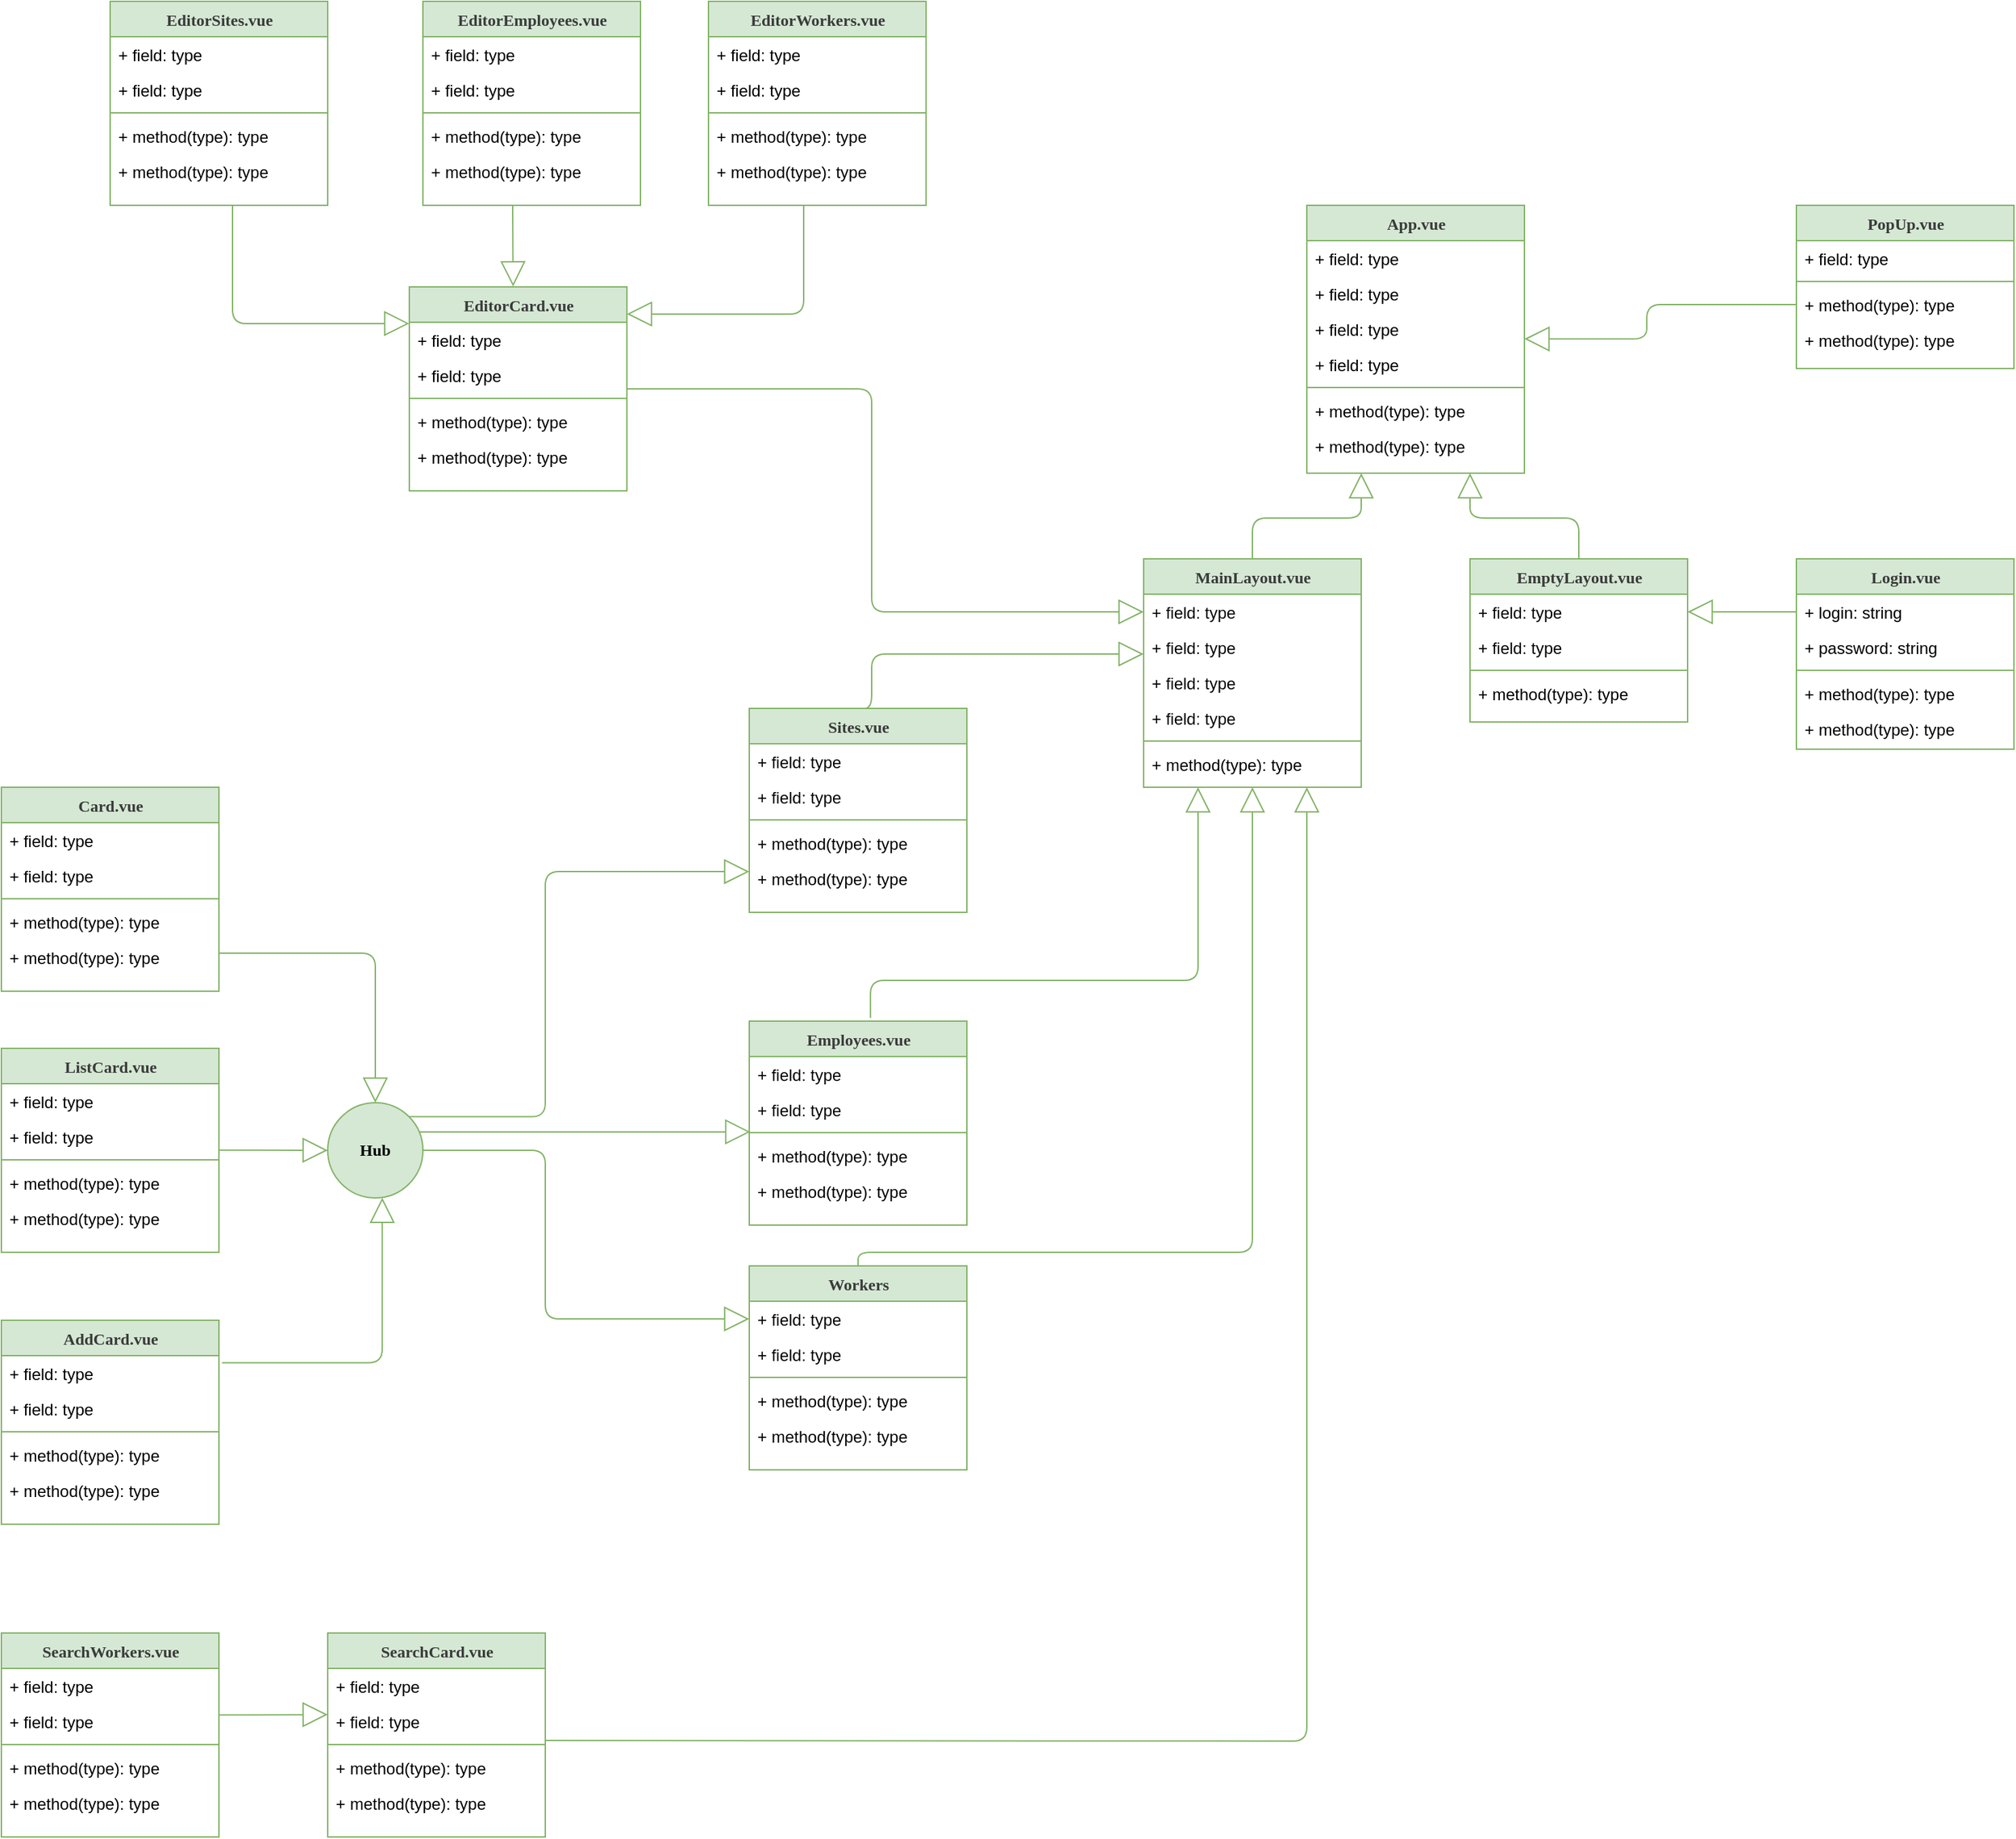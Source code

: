 <mxfile version="13.0.3" type="device"><diagram name="Page-1" id="9f46799a-70d6-7492-0946-bef42562c5a5"><mxGraphModel dx="8020" dy="4897" grid="1" gridSize="10" guides="1" tooltips="1" connect="1" arrows="1" fold="1" page="1" pageScale="1" pageWidth="1100" pageHeight="850" background="#ffffff" math="0" shadow="0"><root><mxCell id="0"/><mxCell id="1" parent="0"/><mxCell id="78961159f06e98e8-128" style="edgeStyle=orthogonalEdgeStyle;html=1;labelBackgroundColor=none;startFill=0;startSize=8;endArrow=block;endFill=0;endSize=16;fontFamily=Verdana;fontSize=12;fillColor=#d5e8d4;strokeColor=#82b366;entryX=0;entryY=0.5;entryDx=0;entryDy=0;" parent="1" source="78961159f06e98e8-82" target="78961159f06e98e8-96" edge="1"><mxGeometry relative="1" as="geometry"><Array as="points"><mxPoint x="120" y="399"/></Array><mxPoint x="550" y="540" as="sourcePoint"/><mxPoint x="260" y="420" as="targetPoint"/></mxGeometry></mxCell><mxCell id="78961159f06e98e8-127" style="edgeStyle=orthogonalEdgeStyle;html=1;labelBackgroundColor=none;startFill=0;startSize=8;endArrow=block;endFill=0;endSize=16;fontFamily=Verdana;fontSize=12;fillColor=#d5e8d4;strokeColor=#82b366;exitX=0.5;exitY=0;exitDx=0;exitDy=0;" parent="1" source="78961159f06e98e8-95" edge="1"><mxGeometry relative="1" as="geometry"><mxPoint x="420" y="410" as="sourcePoint"/><mxPoint x="480" y="297" as="targetPoint"/><Array as="points"><mxPoint x="400" y="330"/><mxPoint x="480" y="330"/></Array></mxGeometry></mxCell><mxCell id="4GuS8RGQ_krIlW7bKqc0-1" style="edgeStyle=orthogonalEdgeStyle;html=1;labelBackgroundColor=none;startFill=0;startSize=8;endArrow=block;endFill=0;endSize=16;fontFamily=Verdana;fontSize=12;fillColor=#d5e8d4;strokeColor=#82b366;entryX=1;entryY=0.5;entryDx=0;entryDy=0;" parent="1" source="4GuS8RGQ_krIlW7bKqc0-10" target="4GuS8RGQ_krIlW7bKqc0-4" edge="1"><mxGeometry relative="1" as="geometry"><Array as="points"><mxPoint x="790" y="399"/><mxPoint x="790" y="399"/></Array><mxPoint x="890" y="553" as="sourcePoint"/><mxPoint x="780" y="451" as="targetPoint"/></mxGeometry></mxCell><mxCell id="4GuS8RGQ_krIlW7bKqc0-2" style="edgeStyle=orthogonalEdgeStyle;html=1;labelBackgroundColor=none;startFill=0;startSize=8;endArrow=block;endFill=0;endSize=16;fontFamily=Verdana;fontSize=12;fillColor=#d5e8d4;strokeColor=#82b366;exitX=0.5;exitY=0;exitDx=0;exitDy=0;entryX=0.75;entryY=1;entryDx=0;entryDy=0;" parent="1" source="4GuS8RGQ_krIlW7bKqc0-3" target="78961159f06e98e8-43" edge="1"><mxGeometry relative="1" as="geometry"><mxPoint x="650" y="413" as="sourcePoint"/><mxPoint x="590" y="300" as="targetPoint"/><Array as="points"><mxPoint x="640" y="330"/><mxPoint x="560" y="330"/></Array></mxGeometry></mxCell><mxCell id="78961159f06e98e8-95" value="&lt;font color=&quot;#3b3b3b&quot;&gt;MainLayout.vue&lt;/font&gt;" style="swimlane;html=1;fontStyle=1;align=center;verticalAlign=top;childLayout=stackLayout;horizontal=1;startSize=26;horizontalStack=0;resizeParent=1;resizeLast=0;collapsible=1;marginBottom=0;swimlaneFillColor=#ffffff;rounded=0;shadow=0;comic=0;labelBackgroundColor=none;strokeWidth=1;fillColor=#d5e8d4;fontFamily=Verdana;fontSize=12;strokeColor=#82b366;" parent="1" vertex="1"><mxGeometry x="320" y="360" width="160" height="168" as="geometry"/></mxCell><mxCell id="78961159f06e98e8-96" value="+ field: type" style="text;html=1;strokeColor=none;fillColor=none;align=left;verticalAlign=top;spacingLeft=4;spacingRight=4;whiteSpace=wrap;overflow=hidden;rotatable=0;points=[[0,0.5],[1,0.5]];portConstraint=eastwest;" parent="78961159f06e98e8-95" vertex="1"><mxGeometry y="26" width="160" height="26" as="geometry"/></mxCell><mxCell id="78961159f06e98e8-97" value="+ field: type" style="text;html=1;strokeColor=none;fillColor=none;align=left;verticalAlign=top;spacingLeft=4;spacingRight=4;whiteSpace=wrap;overflow=hidden;rotatable=0;points=[[0,0.5],[1,0.5]];portConstraint=eastwest;" parent="78961159f06e98e8-95" vertex="1"><mxGeometry y="52" width="160" height="26" as="geometry"/></mxCell><mxCell id="78961159f06e98e8-98" value="+ field: type" style="text;html=1;strokeColor=none;fillColor=none;align=left;verticalAlign=top;spacingLeft=4;spacingRight=4;whiteSpace=wrap;overflow=hidden;rotatable=0;points=[[0,0.5],[1,0.5]];portConstraint=eastwest;" parent="78961159f06e98e8-95" vertex="1"><mxGeometry y="78" width="160" height="26" as="geometry"/></mxCell><mxCell id="78961159f06e98e8-102" value="+ field: type" style="text;html=1;strokeColor=none;fillColor=none;align=left;verticalAlign=top;spacingLeft=4;spacingRight=4;whiteSpace=wrap;overflow=hidden;rotatable=0;points=[[0,0.5],[1,0.5]];portConstraint=eastwest;" parent="78961159f06e98e8-95" vertex="1"><mxGeometry y="104" width="160" height="26" as="geometry"/></mxCell><mxCell id="78961159f06e98e8-103" value="" style="line;html=1;strokeWidth=1;fillColor=#d5e8d4;align=left;verticalAlign=middle;spacingTop=-1;spacingLeft=3;spacingRight=3;rotatable=0;labelPosition=right;points=[];portConstraint=eastwest;strokeColor=#82b366;" parent="78961159f06e98e8-95" vertex="1"><mxGeometry y="130" width="160" height="8" as="geometry"/></mxCell><mxCell id="78961159f06e98e8-104" value="+ method(type): type" style="text;html=1;strokeColor=none;fillColor=none;align=left;verticalAlign=top;spacingLeft=4;spacingRight=4;whiteSpace=wrap;overflow=hidden;rotatable=0;points=[[0,0.5],[1,0.5]];portConstraint=eastwest;" parent="78961159f06e98e8-95" vertex="1"><mxGeometry y="138" width="160" height="26" as="geometry"/></mxCell><mxCell id="4GuS8RGQ_krIlW7bKqc0-3" value="&lt;font color=&quot;#3b3b3b&quot;&gt;EmptyLayout.vue&lt;/font&gt;" style="swimlane;html=1;fontStyle=1;align=center;verticalAlign=top;childLayout=stackLayout;horizontal=1;startSize=26;horizontalStack=0;resizeParent=1;resizeLast=0;collapsible=1;marginBottom=0;swimlaneFillColor=#ffffff;rounded=0;shadow=0;comic=0;labelBackgroundColor=none;strokeWidth=1;fillColor=#d5e8d4;fontFamily=Verdana;fontSize=12;strokeColor=#82b366;" parent="1" vertex="1"><mxGeometry x="560" y="360" width="160" height="120" as="geometry"/></mxCell><mxCell id="4GuS8RGQ_krIlW7bKqc0-4" value="+ field: type" style="text;html=1;strokeColor=none;fillColor=none;align=left;verticalAlign=top;spacingLeft=4;spacingRight=4;whiteSpace=wrap;overflow=hidden;rotatable=0;points=[[0,0.5],[1,0.5]];portConstraint=eastwest;" parent="4GuS8RGQ_krIlW7bKqc0-3" vertex="1"><mxGeometry y="26" width="160" height="26" as="geometry"/></mxCell><mxCell id="4GuS8RGQ_krIlW7bKqc0-5" value="+ field: type" style="text;html=1;strokeColor=none;fillColor=none;align=left;verticalAlign=top;spacingLeft=4;spacingRight=4;whiteSpace=wrap;overflow=hidden;rotatable=0;points=[[0,0.5],[1,0.5]];portConstraint=eastwest;" parent="4GuS8RGQ_krIlW7bKqc0-3" vertex="1"><mxGeometry y="52" width="160" height="26" as="geometry"/></mxCell><mxCell id="4GuS8RGQ_krIlW7bKqc0-8" value="" style="line;html=1;strokeWidth=1;fillColor=#d5e8d4;align=left;verticalAlign=middle;spacingTop=-1;spacingLeft=3;spacingRight=3;rotatable=0;labelPosition=right;points=[];portConstraint=eastwest;strokeColor=#82b366;" parent="4GuS8RGQ_krIlW7bKqc0-3" vertex="1"><mxGeometry y="78" width="160" height="8" as="geometry"/></mxCell><mxCell id="4GuS8RGQ_krIlW7bKqc0-9" value="+ method(type): type" style="text;html=1;strokeColor=none;fillColor=none;align=left;verticalAlign=top;spacingLeft=4;spacingRight=4;whiteSpace=wrap;overflow=hidden;rotatable=0;points=[[0,0.5],[1,0.5]];portConstraint=eastwest;" parent="4GuS8RGQ_krIlW7bKqc0-3" vertex="1"><mxGeometry y="86" width="160" height="26" as="geometry"/></mxCell><mxCell id="78961159f06e98e8-43" value="&lt;font color=&quot;#3b3b3b&quot;&gt;App.vue&lt;/font&gt;" style="swimlane;html=1;fontStyle=1;align=center;verticalAlign=top;childLayout=stackLayout;horizontal=1;startSize=26;horizontalStack=0;resizeParent=1;resizeLast=0;collapsible=1;marginBottom=0;swimlaneFillColor=#ffffff;rounded=0;shadow=0;comic=0;labelBackgroundColor=none;strokeWidth=1;fillColor=#d5e8d4;fontFamily=Verdana;fontSize=12;strokeColor=#82b366;" parent="1" vertex="1"><mxGeometry x="440" y="100" width="160" height="197" as="geometry"/></mxCell><mxCell id="78961159f06e98e8-44" value="+ field: type" style="text;html=1;strokeColor=none;fillColor=none;align=left;verticalAlign=top;spacingLeft=4;spacingRight=4;whiteSpace=wrap;overflow=hidden;rotatable=0;points=[[0,0.5],[1,0.5]];portConstraint=eastwest;" parent="78961159f06e98e8-43" vertex="1"><mxGeometry y="26" width="160" height="26" as="geometry"/></mxCell><mxCell id="78961159f06e98e8-45" value="+ field: type" style="text;html=1;strokeColor=none;fillColor=none;align=left;verticalAlign=top;spacingLeft=4;spacingRight=4;whiteSpace=wrap;overflow=hidden;rotatable=0;points=[[0,0.5],[1,0.5]];portConstraint=eastwest;" parent="78961159f06e98e8-43" vertex="1"><mxGeometry y="52" width="160" height="26" as="geometry"/></mxCell><mxCell id="78961159f06e98e8-49" value="+ field: type" style="text;html=1;strokeColor=none;fillColor=none;align=left;verticalAlign=top;spacingLeft=4;spacingRight=4;whiteSpace=wrap;overflow=hidden;rotatable=0;points=[[0,0.5],[1,0.5]];portConstraint=eastwest;" parent="78961159f06e98e8-43" vertex="1"><mxGeometry y="78" width="160" height="26" as="geometry"/></mxCell><mxCell id="78961159f06e98e8-50" value="+ field: type" style="text;html=1;strokeColor=none;fillColor=none;align=left;verticalAlign=top;spacingLeft=4;spacingRight=4;whiteSpace=wrap;overflow=hidden;rotatable=0;points=[[0,0.5],[1,0.5]];portConstraint=eastwest;" parent="78961159f06e98e8-43" vertex="1"><mxGeometry y="104" width="160" height="26" as="geometry"/></mxCell><mxCell id="78961159f06e98e8-51" value="" style="line;html=1;strokeWidth=1;fillColor=#d5e8d4;align=left;verticalAlign=middle;spacingTop=-1;spacingLeft=3;spacingRight=3;rotatable=0;labelPosition=right;points=[];portConstraint=eastwest;strokeColor=#82b366;" parent="78961159f06e98e8-43" vertex="1"><mxGeometry y="130" width="160" height="8" as="geometry"/></mxCell><mxCell id="78961159f06e98e8-52" value="+ method(type): type" style="text;html=1;strokeColor=none;fillColor=none;align=left;verticalAlign=top;spacingLeft=4;spacingRight=4;whiteSpace=wrap;overflow=hidden;rotatable=0;points=[[0,0.5],[1,0.5]];portConstraint=eastwest;" parent="78961159f06e98e8-43" vertex="1"><mxGeometry y="138" width="160" height="26" as="geometry"/></mxCell><mxCell id="78961159f06e98e8-53" value="+ method(type): type" style="text;html=1;strokeColor=none;fillColor=none;align=left;verticalAlign=top;spacingLeft=4;spacingRight=4;whiteSpace=wrap;overflow=hidden;rotatable=0;points=[[0,0.5],[1,0.5]];portConstraint=eastwest;" parent="78961159f06e98e8-43" vertex="1"><mxGeometry y="164" width="160" height="26" as="geometry"/></mxCell><mxCell id="4GuS8RGQ_krIlW7bKqc0-10" value="&lt;font color=&quot;#3b3b3b&quot;&gt;Login.vue&lt;/font&gt;" style="swimlane;html=1;fontStyle=1;align=center;verticalAlign=top;childLayout=stackLayout;horizontal=1;startSize=26;horizontalStack=0;resizeParent=1;resizeLast=0;collapsible=1;marginBottom=0;swimlaneFillColor=#ffffff;rounded=0;shadow=0;comic=0;labelBackgroundColor=none;strokeWidth=1;fillColor=#d5e8d4;fontFamily=Verdana;fontSize=12;strokeColor=#82b366;" parent="1" vertex="1"><mxGeometry x="800" y="360" width="160" height="140" as="geometry"/></mxCell><mxCell id="4GuS8RGQ_krIlW7bKqc0-11" value="+ login: string" style="text;html=1;strokeColor=none;fillColor=none;align=left;verticalAlign=top;spacingLeft=4;spacingRight=4;whiteSpace=wrap;overflow=hidden;rotatable=0;points=[[0,0.5],[1,0.5]];portConstraint=eastwest;" parent="4GuS8RGQ_krIlW7bKqc0-10" vertex="1"><mxGeometry y="26" width="160" height="26" as="geometry"/></mxCell><mxCell id="4GuS8RGQ_krIlW7bKqc0-13" value="+ password: string" style="text;html=1;strokeColor=none;fillColor=none;align=left;verticalAlign=top;spacingLeft=4;spacingRight=4;whiteSpace=wrap;overflow=hidden;rotatable=0;points=[[0,0.5],[1,0.5]];portConstraint=eastwest;" parent="4GuS8RGQ_krIlW7bKqc0-10" vertex="1"><mxGeometry y="52" width="160" height="26" as="geometry"/></mxCell><mxCell id="4GuS8RGQ_krIlW7bKqc0-18" value="" style="line;html=1;strokeWidth=1;fillColor=#d5e8d4;align=left;verticalAlign=middle;spacingTop=-1;spacingLeft=3;spacingRight=3;rotatable=0;labelPosition=right;points=[];portConstraint=eastwest;strokeColor=#82b366;" parent="4GuS8RGQ_krIlW7bKqc0-10" vertex="1"><mxGeometry y="78" width="160" height="8" as="geometry"/></mxCell><mxCell id="4GuS8RGQ_krIlW7bKqc0-19" value="+ method(type): type" style="text;html=1;strokeColor=none;fillColor=none;align=left;verticalAlign=top;spacingLeft=4;spacingRight=4;whiteSpace=wrap;overflow=hidden;rotatable=0;points=[[0,0.5],[1,0.5]];portConstraint=eastwest;" parent="4GuS8RGQ_krIlW7bKqc0-10" vertex="1"><mxGeometry y="86" width="160" height="26" as="geometry"/></mxCell><mxCell id="4GuS8RGQ_krIlW7bKqc0-20" value="+ method(type): type" style="text;html=1;strokeColor=none;fillColor=none;align=left;verticalAlign=top;spacingLeft=4;spacingRight=4;whiteSpace=wrap;overflow=hidden;rotatable=0;points=[[0,0.5],[1,0.5]];portConstraint=eastwest;" parent="4GuS8RGQ_krIlW7bKqc0-10" vertex="1"><mxGeometry y="112" width="160" height="26" as="geometry"/></mxCell><mxCell id="ljLZbLXz1ekS7GH33m3R-7" style="edgeStyle=orthogonalEdgeStyle;html=1;labelBackgroundColor=none;startFill=0;startSize=8;endArrow=block;endFill=0;endSize=16;fontFamily=Verdana;fontSize=12;fillColor=#d5e8d4;strokeColor=#82b366;entryX=0;entryY=0.5;entryDx=0;entryDy=0;exitX=0.5;exitY=0;exitDx=0;exitDy=0;" edge="1" parent="1" source="ljLZbLXz1ekS7GH33m3R-1"><mxGeometry relative="1" as="geometry"><Array as="points"><mxPoint x="120" y="430"/></Array><mxPoint x="110" y="421" as="sourcePoint"/><mxPoint x="320" y="430" as="targetPoint"/></mxGeometry></mxCell><mxCell id="ljLZbLXz1ekS7GH33m3R-20" style="edgeStyle=orthogonalEdgeStyle;html=1;labelBackgroundColor=none;startFill=0;startSize=8;endArrow=block;endFill=0;endSize=16;fontFamily=Verdana;fontSize=12;fillColor=#d5e8d4;strokeColor=#82b366;exitX=0.557;exitY=-0.016;exitDx=0;exitDy=0;entryX=0.25;entryY=1;entryDx=0;entryDy=0;exitPerimeter=0;" edge="1" parent="1" source="ljLZbLXz1ekS7GH33m3R-8" target="78961159f06e98e8-95"><mxGeometry relative="1" as="geometry"><Array as="points"><mxPoint x="119" y="670"/><mxPoint x="360" y="670"/></Array><mxPoint x="120.0" y="620" as="sourcePoint"/><mxPoint x="240" y="460" as="targetPoint"/></mxGeometry></mxCell><mxCell id="ljLZbLXz1ekS7GH33m3R-21" style="edgeStyle=orthogonalEdgeStyle;html=1;labelBackgroundColor=none;startFill=0;startSize=8;endArrow=block;endFill=0;endSize=16;fontFamily=Verdana;fontSize=12;fillColor=#d5e8d4;strokeColor=#82b366;exitX=0.5;exitY=0;exitDx=0;exitDy=0;entryX=0.5;entryY=1;entryDx=0;entryDy=0;" edge="1" parent="1" source="ljLZbLXz1ekS7GH33m3R-14" target="78961159f06e98e8-95"><mxGeometry relative="1" as="geometry"><Array as="points"><mxPoint x="110" y="870"/><mxPoint x="400" y="870"/></Array><mxPoint x="120" y="792" as="sourcePoint"/><mxPoint x="400" y="530" as="targetPoint"/></mxGeometry></mxCell><mxCell id="78961159f06e98e8-82" value="&lt;font color=&quot;#3b3b3b&quot;&gt;EditorCard.vue&lt;/font&gt;" style="swimlane;html=1;fontStyle=1;align=center;verticalAlign=top;childLayout=stackLayout;horizontal=1;startSize=26;horizontalStack=0;resizeParent=1;resizeLast=0;collapsible=1;marginBottom=0;swimlaneFillColor=#ffffff;rounded=0;shadow=0;comic=0;labelBackgroundColor=none;strokeWidth=1;fillColor=#d5e8d4;fontFamily=Verdana;fontSize=12;strokeColor=#82b366;" parent="1" vertex="1"><mxGeometry x="-220" y="160" width="160" height="150" as="geometry"/></mxCell><mxCell id="78961159f06e98e8-83" value="+ field: type" style="text;html=1;strokeColor=none;fillColor=none;align=left;verticalAlign=top;spacingLeft=4;spacingRight=4;whiteSpace=wrap;overflow=hidden;rotatable=0;points=[[0,0.5],[1,0.5]];portConstraint=eastwest;" parent="78961159f06e98e8-82" vertex="1"><mxGeometry y="26" width="160" height="26" as="geometry"/></mxCell><mxCell id="78961159f06e98e8-84" value="+ field: type" style="text;html=1;strokeColor=none;fillColor=none;align=left;verticalAlign=top;spacingLeft=4;spacingRight=4;whiteSpace=wrap;overflow=hidden;rotatable=0;points=[[0,0.5],[1,0.5]];portConstraint=eastwest;" parent="78961159f06e98e8-82" vertex="1"><mxGeometry y="52" width="160" height="26" as="geometry"/></mxCell><mxCell id="78961159f06e98e8-90" value="" style="line;html=1;strokeWidth=1;fillColor=#d5e8d4;align=left;verticalAlign=middle;spacingTop=-1;spacingLeft=3;spacingRight=3;rotatable=0;labelPosition=right;points=[];portConstraint=eastwest;strokeColor=#82b366;" parent="78961159f06e98e8-82" vertex="1"><mxGeometry y="78" width="160" height="8" as="geometry"/></mxCell><mxCell id="78961159f06e98e8-91" value="+ method(type): type" style="text;html=1;strokeColor=none;fillColor=none;align=left;verticalAlign=top;spacingLeft=4;spacingRight=4;whiteSpace=wrap;overflow=hidden;rotatable=0;points=[[0,0.5],[1,0.5]];portConstraint=eastwest;" parent="78961159f06e98e8-82" vertex="1"><mxGeometry y="86" width="160" height="26" as="geometry"/></mxCell><mxCell id="78961159f06e98e8-94" value="+ method(type): type" style="text;html=1;strokeColor=none;fillColor=none;align=left;verticalAlign=top;spacingLeft=4;spacingRight=4;whiteSpace=wrap;overflow=hidden;rotatable=0;points=[[0,0.5],[1,0.5]];portConstraint=eastwest;" parent="78961159f06e98e8-82" vertex="1"><mxGeometry y="112" width="160" height="26" as="geometry"/></mxCell><mxCell id="ljLZbLXz1ekS7GH33m3R-28" value="&lt;font color=&quot;#3b3b3b&quot;&gt;EditorEmployees.vue&lt;/font&gt;" style="swimlane;html=1;fontStyle=1;align=center;verticalAlign=top;childLayout=stackLayout;horizontal=1;startSize=26;horizontalStack=0;resizeParent=1;resizeLast=0;collapsible=1;marginBottom=0;swimlaneFillColor=#ffffff;rounded=0;shadow=0;comic=0;labelBackgroundColor=none;strokeWidth=1;fillColor=#d5e8d4;fontFamily=Verdana;fontSize=12;strokeColor=#82b366;" vertex="1" parent="1"><mxGeometry x="-210" y="-50" width="160" height="150" as="geometry"/></mxCell><mxCell id="ljLZbLXz1ekS7GH33m3R-29" value="+ field: type" style="text;html=1;strokeColor=none;fillColor=none;align=left;verticalAlign=top;spacingLeft=4;spacingRight=4;whiteSpace=wrap;overflow=hidden;rotatable=0;points=[[0,0.5],[1,0.5]];portConstraint=eastwest;" vertex="1" parent="ljLZbLXz1ekS7GH33m3R-28"><mxGeometry y="26" width="160" height="26" as="geometry"/></mxCell><mxCell id="ljLZbLXz1ekS7GH33m3R-30" value="+ field: type" style="text;html=1;strokeColor=none;fillColor=none;align=left;verticalAlign=top;spacingLeft=4;spacingRight=4;whiteSpace=wrap;overflow=hidden;rotatable=0;points=[[0,0.5],[1,0.5]];portConstraint=eastwest;" vertex="1" parent="ljLZbLXz1ekS7GH33m3R-28"><mxGeometry y="52" width="160" height="26" as="geometry"/></mxCell><mxCell id="ljLZbLXz1ekS7GH33m3R-31" value="" style="line;html=1;strokeWidth=1;fillColor=#d5e8d4;align=left;verticalAlign=middle;spacingTop=-1;spacingLeft=3;spacingRight=3;rotatable=0;labelPosition=right;points=[];portConstraint=eastwest;strokeColor=#82b366;" vertex="1" parent="ljLZbLXz1ekS7GH33m3R-28"><mxGeometry y="78" width="160" height="8" as="geometry"/></mxCell><mxCell id="ljLZbLXz1ekS7GH33m3R-32" value="+ method(type): type" style="text;html=1;strokeColor=none;fillColor=none;align=left;verticalAlign=top;spacingLeft=4;spacingRight=4;whiteSpace=wrap;overflow=hidden;rotatable=0;points=[[0,0.5],[1,0.5]];portConstraint=eastwest;" vertex="1" parent="ljLZbLXz1ekS7GH33m3R-28"><mxGeometry y="86" width="160" height="26" as="geometry"/></mxCell><mxCell id="ljLZbLXz1ekS7GH33m3R-33" value="+ method(type): type" style="text;html=1;strokeColor=none;fillColor=none;align=left;verticalAlign=top;spacingLeft=4;spacingRight=4;whiteSpace=wrap;overflow=hidden;rotatable=0;points=[[0,0.5],[1,0.5]];portConstraint=eastwest;" vertex="1" parent="ljLZbLXz1ekS7GH33m3R-28"><mxGeometry y="112" width="160" height="26" as="geometry"/></mxCell><mxCell id="ljLZbLXz1ekS7GH33m3R-34" value="&lt;font color=&quot;#3b3b3b&quot;&gt;EditorWorkers.vue&lt;/font&gt;" style="swimlane;html=1;fontStyle=1;align=center;verticalAlign=top;childLayout=stackLayout;horizontal=1;startSize=26;horizontalStack=0;resizeParent=1;resizeLast=0;collapsible=1;marginBottom=0;swimlaneFillColor=#ffffff;rounded=0;shadow=0;comic=0;labelBackgroundColor=none;strokeWidth=1;fillColor=#d5e8d4;fontFamily=Verdana;fontSize=12;strokeColor=#82b366;" vertex="1" parent="1"><mxGeometry y="-50" width="160" height="150" as="geometry"/></mxCell><mxCell id="ljLZbLXz1ekS7GH33m3R-35" value="+ field: type" style="text;html=1;strokeColor=none;fillColor=none;align=left;verticalAlign=top;spacingLeft=4;spacingRight=4;whiteSpace=wrap;overflow=hidden;rotatable=0;points=[[0,0.5],[1,0.5]];portConstraint=eastwest;" vertex="1" parent="ljLZbLXz1ekS7GH33m3R-34"><mxGeometry y="26" width="160" height="26" as="geometry"/></mxCell><mxCell id="ljLZbLXz1ekS7GH33m3R-36" value="+ field: type" style="text;html=1;strokeColor=none;fillColor=none;align=left;verticalAlign=top;spacingLeft=4;spacingRight=4;whiteSpace=wrap;overflow=hidden;rotatable=0;points=[[0,0.5],[1,0.5]];portConstraint=eastwest;" vertex="1" parent="ljLZbLXz1ekS7GH33m3R-34"><mxGeometry y="52" width="160" height="26" as="geometry"/></mxCell><mxCell id="ljLZbLXz1ekS7GH33m3R-37" value="" style="line;html=1;strokeWidth=1;fillColor=#d5e8d4;align=left;verticalAlign=middle;spacingTop=-1;spacingLeft=3;spacingRight=3;rotatable=0;labelPosition=right;points=[];portConstraint=eastwest;strokeColor=#82b366;" vertex="1" parent="ljLZbLXz1ekS7GH33m3R-34"><mxGeometry y="78" width="160" height="8" as="geometry"/></mxCell><mxCell id="ljLZbLXz1ekS7GH33m3R-38" value="+ method(type): type" style="text;html=1;strokeColor=none;fillColor=none;align=left;verticalAlign=top;spacingLeft=4;spacingRight=4;whiteSpace=wrap;overflow=hidden;rotatable=0;points=[[0,0.5],[1,0.5]];portConstraint=eastwest;" vertex="1" parent="ljLZbLXz1ekS7GH33m3R-34"><mxGeometry y="86" width="160" height="26" as="geometry"/></mxCell><mxCell id="ljLZbLXz1ekS7GH33m3R-39" value="+ method(type): type" style="text;html=1;strokeColor=none;fillColor=none;align=left;verticalAlign=top;spacingLeft=4;spacingRight=4;whiteSpace=wrap;overflow=hidden;rotatable=0;points=[[0,0.5],[1,0.5]];portConstraint=eastwest;" vertex="1" parent="ljLZbLXz1ekS7GH33m3R-34"><mxGeometry y="112" width="160" height="26" as="geometry"/></mxCell><mxCell id="ljLZbLXz1ekS7GH33m3R-22" value="&lt;font color=&quot;#3b3b3b&quot;&gt;EditorSites.vue&lt;/font&gt;" style="swimlane;html=1;fontStyle=1;align=center;verticalAlign=top;childLayout=stackLayout;horizontal=1;startSize=26;horizontalStack=0;resizeParent=1;resizeLast=0;collapsible=1;marginBottom=0;swimlaneFillColor=#ffffff;rounded=0;shadow=0;comic=0;labelBackgroundColor=none;strokeWidth=1;fillColor=#d5e8d4;fontFamily=Verdana;fontSize=12;strokeColor=#82b366;" vertex="1" parent="1"><mxGeometry x="-440" y="-50" width="160" height="150" as="geometry"/></mxCell><mxCell id="ljLZbLXz1ekS7GH33m3R-23" value="+ field: type" style="text;html=1;strokeColor=none;fillColor=none;align=left;verticalAlign=top;spacingLeft=4;spacingRight=4;whiteSpace=wrap;overflow=hidden;rotatable=0;points=[[0,0.5],[1,0.5]];portConstraint=eastwest;" vertex="1" parent="ljLZbLXz1ekS7GH33m3R-22"><mxGeometry y="26" width="160" height="26" as="geometry"/></mxCell><mxCell id="ljLZbLXz1ekS7GH33m3R-24" value="+ field: type" style="text;html=1;strokeColor=none;fillColor=none;align=left;verticalAlign=top;spacingLeft=4;spacingRight=4;whiteSpace=wrap;overflow=hidden;rotatable=0;points=[[0,0.5],[1,0.5]];portConstraint=eastwest;" vertex="1" parent="ljLZbLXz1ekS7GH33m3R-22"><mxGeometry y="52" width="160" height="26" as="geometry"/></mxCell><mxCell id="ljLZbLXz1ekS7GH33m3R-25" value="" style="line;html=1;strokeWidth=1;fillColor=#d5e8d4;align=left;verticalAlign=middle;spacingTop=-1;spacingLeft=3;spacingRight=3;rotatable=0;labelPosition=right;points=[];portConstraint=eastwest;strokeColor=#82b366;" vertex="1" parent="ljLZbLXz1ekS7GH33m3R-22"><mxGeometry y="78" width="160" height="8" as="geometry"/></mxCell><mxCell id="ljLZbLXz1ekS7GH33m3R-26" value="+ method(type): type" style="text;html=1;strokeColor=none;fillColor=none;align=left;verticalAlign=top;spacingLeft=4;spacingRight=4;whiteSpace=wrap;overflow=hidden;rotatable=0;points=[[0,0.5],[1,0.5]];portConstraint=eastwest;" vertex="1" parent="ljLZbLXz1ekS7GH33m3R-22"><mxGeometry y="86" width="160" height="26" as="geometry"/></mxCell><mxCell id="ljLZbLXz1ekS7GH33m3R-27" value="+ method(type): type" style="text;html=1;strokeColor=none;fillColor=none;align=left;verticalAlign=top;spacingLeft=4;spacingRight=4;whiteSpace=wrap;overflow=hidden;rotatable=0;points=[[0,0.5],[1,0.5]];portConstraint=eastwest;" vertex="1" parent="ljLZbLXz1ekS7GH33m3R-22"><mxGeometry y="112" width="160" height="26" as="geometry"/></mxCell><mxCell id="ljLZbLXz1ekS7GH33m3R-42" style="edgeStyle=orthogonalEdgeStyle;html=1;labelBackgroundColor=none;startFill=0;startSize=8;endArrow=block;endFill=0;endSize=16;fontFamily=Verdana;fontSize=12;fillColor=#d5e8d4;strokeColor=#82b366;entryX=0;entryY=0.038;entryDx=0;entryDy=0;entryPerimeter=0;" edge="1" parent="1" target="78961159f06e98e8-83"><mxGeometry relative="1" as="geometry"><mxPoint x="-350" y="100" as="sourcePoint"/><mxPoint x="-290" y="187" as="targetPoint"/><Array as="points"><mxPoint x="-350" y="187"/></Array></mxGeometry></mxCell><mxCell id="ljLZbLXz1ekS7GH33m3R-44" style="edgeStyle=orthogonalEdgeStyle;html=1;labelBackgroundColor=none;startFill=0;startSize=8;endArrow=block;endFill=0;endSize=16;fontFamily=Verdana;fontSize=12;fillColor=#d5e8d4;strokeColor=#82b366;entryX=0.477;entryY=-0.002;entryDx=0;entryDy=0;entryPerimeter=0;" edge="1" parent="1" target="78961159f06e98e8-82"><mxGeometry relative="1" as="geometry"><mxPoint x="-144" y="100" as="sourcePoint"/><mxPoint x="-160" y="120" as="targetPoint"/><Array as="points"><mxPoint x="-144" y="100"/><mxPoint x="-144" y="120"/></Array></mxGeometry></mxCell><mxCell id="ljLZbLXz1ekS7GH33m3R-45" style="edgeStyle=orthogonalEdgeStyle;html=1;labelBackgroundColor=none;startFill=0;startSize=8;endArrow=block;endFill=0;endSize=16;fontFamily=Verdana;fontSize=12;fillColor=#d5e8d4;strokeColor=#82b366;entryX=1;entryY=0.133;entryDx=0;entryDy=0;entryPerimeter=0;" edge="1" parent="1" target="78961159f06e98e8-82"><mxGeometry relative="1" as="geometry"><mxPoint x="70" y="100" as="sourcePoint"/><mxPoint x="-40" y="180" as="targetPoint"/><Array as="points"><mxPoint x="70" y="180"/></Array></mxGeometry></mxCell><mxCell id="ljLZbLXz1ekS7GH33m3R-8" value="&lt;font color=&quot;#3b3b3b&quot;&gt;Employees.vue&lt;/font&gt;" style="swimlane;html=1;fontStyle=1;align=center;verticalAlign=top;childLayout=stackLayout;horizontal=1;startSize=26;horizontalStack=0;resizeParent=1;resizeLast=0;collapsible=1;marginBottom=0;swimlaneFillColor=#ffffff;rounded=0;shadow=0;comic=0;labelBackgroundColor=none;strokeWidth=1;fillColor=#d5e8d4;fontFamily=Verdana;fontSize=12;strokeColor=#82b366;" vertex="1" parent="1"><mxGeometry x="30" y="700" width="160" height="150" as="geometry"/></mxCell><mxCell id="ljLZbLXz1ekS7GH33m3R-9" value="+ field: type" style="text;html=1;strokeColor=none;fillColor=none;align=left;verticalAlign=top;spacingLeft=4;spacingRight=4;whiteSpace=wrap;overflow=hidden;rotatable=0;points=[[0,0.5],[1,0.5]];portConstraint=eastwest;" vertex="1" parent="ljLZbLXz1ekS7GH33m3R-8"><mxGeometry y="26" width="160" height="26" as="geometry"/></mxCell><mxCell id="ljLZbLXz1ekS7GH33m3R-10" value="+ field: type" style="text;html=1;strokeColor=none;fillColor=none;align=left;verticalAlign=top;spacingLeft=4;spacingRight=4;whiteSpace=wrap;overflow=hidden;rotatable=0;points=[[0,0.5],[1,0.5]];portConstraint=eastwest;" vertex="1" parent="ljLZbLXz1ekS7GH33m3R-8"><mxGeometry y="52" width="160" height="26" as="geometry"/></mxCell><mxCell id="ljLZbLXz1ekS7GH33m3R-11" value="" style="line;html=1;strokeWidth=1;fillColor=#d5e8d4;align=left;verticalAlign=middle;spacingTop=-1;spacingLeft=3;spacingRight=3;rotatable=0;labelPosition=right;points=[];portConstraint=eastwest;strokeColor=#82b366;" vertex="1" parent="ljLZbLXz1ekS7GH33m3R-8"><mxGeometry y="78" width="160" height="8" as="geometry"/></mxCell><mxCell id="ljLZbLXz1ekS7GH33m3R-12" value="+ method(type): type" style="text;html=1;strokeColor=none;fillColor=none;align=left;verticalAlign=top;spacingLeft=4;spacingRight=4;whiteSpace=wrap;overflow=hidden;rotatable=0;points=[[0,0.5],[1,0.5]];portConstraint=eastwest;" vertex="1" parent="ljLZbLXz1ekS7GH33m3R-8"><mxGeometry y="86" width="160" height="26" as="geometry"/></mxCell><mxCell id="ljLZbLXz1ekS7GH33m3R-13" value="+ method(type): type" style="text;html=1;strokeColor=none;fillColor=none;align=left;verticalAlign=top;spacingLeft=4;spacingRight=4;whiteSpace=wrap;overflow=hidden;rotatable=0;points=[[0,0.5],[1,0.5]];portConstraint=eastwest;" vertex="1" parent="ljLZbLXz1ekS7GH33m3R-8"><mxGeometry y="112" width="160" height="26" as="geometry"/></mxCell><mxCell id="ljLZbLXz1ekS7GH33m3R-1" value="&lt;font color=&quot;#3b3b3b&quot;&gt;Sites.vue&lt;/font&gt;" style="swimlane;html=1;fontStyle=1;align=center;verticalAlign=top;childLayout=stackLayout;horizontal=1;startSize=26;horizontalStack=0;resizeParent=1;resizeLast=0;collapsible=1;marginBottom=0;swimlaneFillColor=#ffffff;rounded=0;shadow=0;comic=0;labelBackgroundColor=none;strokeWidth=1;fillColor=#d5e8d4;fontFamily=Verdana;fontSize=12;strokeColor=#82b366;" vertex="1" parent="1"><mxGeometry x="30" y="470" width="160" height="150" as="geometry"/></mxCell><mxCell id="ljLZbLXz1ekS7GH33m3R-2" value="+ field: type" style="text;html=1;strokeColor=none;fillColor=none;align=left;verticalAlign=top;spacingLeft=4;spacingRight=4;whiteSpace=wrap;overflow=hidden;rotatable=0;points=[[0,0.5],[1,0.5]];portConstraint=eastwest;" vertex="1" parent="ljLZbLXz1ekS7GH33m3R-1"><mxGeometry y="26" width="160" height="26" as="geometry"/></mxCell><mxCell id="ljLZbLXz1ekS7GH33m3R-3" value="+ field: type" style="text;html=1;strokeColor=none;fillColor=none;align=left;verticalAlign=top;spacingLeft=4;spacingRight=4;whiteSpace=wrap;overflow=hidden;rotatable=0;points=[[0,0.5],[1,0.5]];portConstraint=eastwest;" vertex="1" parent="ljLZbLXz1ekS7GH33m3R-1"><mxGeometry y="52" width="160" height="26" as="geometry"/></mxCell><mxCell id="ljLZbLXz1ekS7GH33m3R-4" value="" style="line;html=1;strokeWidth=1;fillColor=#d5e8d4;align=left;verticalAlign=middle;spacingTop=-1;spacingLeft=3;spacingRight=3;rotatable=0;labelPosition=right;points=[];portConstraint=eastwest;strokeColor=#82b366;" vertex="1" parent="ljLZbLXz1ekS7GH33m3R-1"><mxGeometry y="78" width="160" height="8" as="geometry"/></mxCell><mxCell id="ljLZbLXz1ekS7GH33m3R-5" value="+ method(type): type" style="text;html=1;strokeColor=none;fillColor=none;align=left;verticalAlign=top;spacingLeft=4;spacingRight=4;whiteSpace=wrap;overflow=hidden;rotatable=0;points=[[0,0.5],[1,0.5]];portConstraint=eastwest;" vertex="1" parent="ljLZbLXz1ekS7GH33m3R-1"><mxGeometry y="86" width="160" height="26" as="geometry"/></mxCell><mxCell id="ljLZbLXz1ekS7GH33m3R-6" value="+ method(type): type" style="text;html=1;strokeColor=none;fillColor=none;align=left;verticalAlign=top;spacingLeft=4;spacingRight=4;whiteSpace=wrap;overflow=hidden;rotatable=0;points=[[0,0.5],[1,0.5]];portConstraint=eastwest;" vertex="1" parent="ljLZbLXz1ekS7GH33m3R-1"><mxGeometry y="112" width="160" height="26" as="geometry"/></mxCell><mxCell id="ljLZbLXz1ekS7GH33m3R-67" style="edgeStyle=orthogonalEdgeStyle;html=1;labelBackgroundColor=none;startFill=0;startSize=8;endArrow=block;endFill=0;endSize=16;fontFamily=Verdana;fontSize=12;fillColor=#d5e8d4;strokeColor=#82b366;entryX=0.5;entryY=0;entryDx=0;entryDy=0;" edge="1" parent="1" source="ljLZbLXz1ekS7GH33m3R-51" target="ljLZbLXz1ekS7GH33m3R-95"><mxGeometry relative="1" as="geometry"><Array as="points"><mxPoint x="-245" y="650"/></Array><mxPoint x="-320" y="650" as="sourcePoint"/><mxPoint x="-150" y="700" as="targetPoint"/></mxGeometry></mxCell><mxCell id="ljLZbLXz1ekS7GH33m3R-14" value="&lt;font color=&quot;#3b3b3b&quot;&gt;Workers&lt;/font&gt;" style="swimlane;html=1;fontStyle=1;align=center;verticalAlign=top;childLayout=stackLayout;horizontal=1;startSize=26;horizontalStack=0;resizeParent=1;resizeLast=0;collapsible=1;marginBottom=0;swimlaneFillColor=#ffffff;rounded=0;shadow=0;comic=0;labelBackgroundColor=none;strokeWidth=1;fillColor=#d5e8d4;fontFamily=Verdana;fontSize=12;strokeColor=#82b366;" vertex="1" parent="1"><mxGeometry x="30" y="880" width="160" height="150" as="geometry"/></mxCell><mxCell id="ljLZbLXz1ekS7GH33m3R-15" value="+ field: type" style="text;html=1;strokeColor=none;fillColor=none;align=left;verticalAlign=top;spacingLeft=4;spacingRight=4;whiteSpace=wrap;overflow=hidden;rotatable=0;points=[[0,0.5],[1,0.5]];portConstraint=eastwest;" vertex="1" parent="ljLZbLXz1ekS7GH33m3R-14"><mxGeometry y="26" width="160" height="26" as="geometry"/></mxCell><mxCell id="ljLZbLXz1ekS7GH33m3R-16" value="+ field: type" style="text;html=1;strokeColor=none;fillColor=none;align=left;verticalAlign=top;spacingLeft=4;spacingRight=4;whiteSpace=wrap;overflow=hidden;rotatable=0;points=[[0,0.5],[1,0.5]];portConstraint=eastwest;" vertex="1" parent="ljLZbLXz1ekS7GH33m3R-14"><mxGeometry y="52" width="160" height="26" as="geometry"/></mxCell><mxCell id="ljLZbLXz1ekS7GH33m3R-17" value="" style="line;html=1;strokeWidth=1;fillColor=#d5e8d4;align=left;verticalAlign=middle;spacingTop=-1;spacingLeft=3;spacingRight=3;rotatable=0;labelPosition=right;points=[];portConstraint=eastwest;strokeColor=#82b366;" vertex="1" parent="ljLZbLXz1ekS7GH33m3R-14"><mxGeometry y="78" width="160" height="8" as="geometry"/></mxCell><mxCell id="ljLZbLXz1ekS7GH33m3R-18" value="+ method(type): type" style="text;html=1;strokeColor=none;fillColor=none;align=left;verticalAlign=top;spacingLeft=4;spacingRight=4;whiteSpace=wrap;overflow=hidden;rotatable=0;points=[[0,0.5],[1,0.5]];portConstraint=eastwest;" vertex="1" parent="ljLZbLXz1ekS7GH33m3R-14"><mxGeometry y="86" width="160" height="26" as="geometry"/></mxCell><mxCell id="ljLZbLXz1ekS7GH33m3R-19" value="+ method(type): type" style="text;html=1;strokeColor=none;fillColor=none;align=left;verticalAlign=top;spacingLeft=4;spacingRight=4;whiteSpace=wrap;overflow=hidden;rotatable=0;points=[[0,0.5],[1,0.5]];portConstraint=eastwest;" vertex="1" parent="ljLZbLXz1ekS7GH33m3R-14"><mxGeometry y="112" width="160" height="26" as="geometry"/></mxCell><mxCell id="ljLZbLXz1ekS7GH33m3R-95" value="&lt;span style=&quot;font-family: &amp;#34;verdana&amp;#34; ; font-weight: 700&quot;&gt;Hub&lt;/span&gt;" style="ellipse;whiteSpace=wrap;html=1;aspect=fixed;fillColor=#d5e8d4;strokeColor=#82b366;" vertex="1" parent="1"><mxGeometry x="-280" y="760" width="70" height="70" as="geometry"/></mxCell><mxCell id="ljLZbLXz1ekS7GH33m3R-96" value="&lt;font color=&quot;#3b3b3b&quot;&gt;ListCard.vue&lt;/font&gt;" style="swimlane;html=1;fontStyle=1;align=center;verticalAlign=top;childLayout=stackLayout;horizontal=1;startSize=26;horizontalStack=0;resizeParent=1;resizeLast=0;collapsible=1;marginBottom=0;swimlaneFillColor=#ffffff;rounded=0;shadow=0;comic=0;labelBackgroundColor=none;strokeWidth=1;fillColor=#d5e8d4;fontFamily=Verdana;fontSize=12;strokeColor=#82b366;" vertex="1" parent="1"><mxGeometry x="-520" y="720" width="160" height="150" as="geometry"/></mxCell><mxCell id="ljLZbLXz1ekS7GH33m3R-97" value="+ field: type" style="text;html=1;strokeColor=none;fillColor=none;align=left;verticalAlign=top;spacingLeft=4;spacingRight=4;whiteSpace=wrap;overflow=hidden;rotatable=0;points=[[0,0.5],[1,0.5]];portConstraint=eastwest;" vertex="1" parent="ljLZbLXz1ekS7GH33m3R-96"><mxGeometry y="26" width="160" height="26" as="geometry"/></mxCell><mxCell id="ljLZbLXz1ekS7GH33m3R-98" value="+ field: type" style="text;html=1;strokeColor=none;fillColor=none;align=left;verticalAlign=top;spacingLeft=4;spacingRight=4;whiteSpace=wrap;overflow=hidden;rotatable=0;points=[[0,0.5],[1,0.5]];portConstraint=eastwest;" vertex="1" parent="ljLZbLXz1ekS7GH33m3R-96"><mxGeometry y="52" width="160" height="26" as="geometry"/></mxCell><mxCell id="ljLZbLXz1ekS7GH33m3R-99" value="" style="line;html=1;strokeWidth=1;fillColor=#d5e8d4;align=left;verticalAlign=middle;spacingTop=-1;spacingLeft=3;spacingRight=3;rotatable=0;labelPosition=right;points=[];portConstraint=eastwest;strokeColor=#82b366;" vertex="1" parent="ljLZbLXz1ekS7GH33m3R-96"><mxGeometry y="78" width="160" height="8" as="geometry"/></mxCell><mxCell id="ljLZbLXz1ekS7GH33m3R-100" value="+ method(type): type" style="text;html=1;strokeColor=none;fillColor=none;align=left;verticalAlign=top;spacingLeft=4;spacingRight=4;whiteSpace=wrap;overflow=hidden;rotatable=0;points=[[0,0.5],[1,0.5]];portConstraint=eastwest;" vertex="1" parent="ljLZbLXz1ekS7GH33m3R-96"><mxGeometry y="86" width="160" height="26" as="geometry"/></mxCell><mxCell id="ljLZbLXz1ekS7GH33m3R-101" value="+ method(type): type" style="text;html=1;strokeColor=none;fillColor=none;align=left;verticalAlign=top;spacingLeft=4;spacingRight=4;whiteSpace=wrap;overflow=hidden;rotatable=0;points=[[0,0.5],[1,0.5]];portConstraint=eastwest;" vertex="1" parent="ljLZbLXz1ekS7GH33m3R-96"><mxGeometry y="112" width="160" height="26" as="geometry"/></mxCell><mxCell id="ljLZbLXz1ekS7GH33m3R-112" style="edgeStyle=orthogonalEdgeStyle;html=1;labelBackgroundColor=none;startFill=0;startSize=8;endArrow=block;endFill=0;endSize=16;fontFamily=Verdana;fontSize=12;fillColor=#d5e8d4;strokeColor=#82b366;exitX=1.014;exitY=0.203;exitDx=0;exitDy=0;entryX=0.573;entryY=0.998;entryDx=0;entryDy=0;entryPerimeter=0;exitPerimeter=0;" edge="1" parent="1" source="ljLZbLXz1ekS7GH33m3R-103" target="ljLZbLXz1ekS7GH33m3R-95"><mxGeometry relative="1" as="geometry"><Array as="points"/><mxPoint x="-270" y="910" as="sourcePoint"/><mxPoint x="-240" y="840" as="targetPoint"/></mxGeometry></mxCell><mxCell id="ljLZbLXz1ekS7GH33m3R-113" style="edgeStyle=orthogonalEdgeStyle;html=1;labelBackgroundColor=none;startFill=0;startSize=8;endArrow=block;endFill=0;endSize=16;fontFamily=Verdana;fontSize=12;fillColor=#d5e8d4;strokeColor=#82b366;entryX=0;entryY=0.5;entryDx=0;entryDy=0;exitX=0.999;exitY=0.882;exitDx=0;exitDy=0;exitPerimeter=0;" edge="1" parent="1" source="ljLZbLXz1ekS7GH33m3R-98" target="ljLZbLXz1ekS7GH33m3R-95"><mxGeometry relative="1" as="geometry"><Array as="points"><mxPoint x="-340" y="795"/></Array><mxPoint x="-340" y="795" as="sourcePoint"/><mxPoint x="-320" y="810" as="targetPoint"/></mxGeometry></mxCell><mxCell id="ljLZbLXz1ekS7GH33m3R-114" style="edgeStyle=orthogonalEdgeStyle;html=1;labelBackgroundColor=none;startFill=0;startSize=8;endArrow=block;endFill=0;endSize=16;fontFamily=Verdana;fontSize=12;fillColor=#d5e8d4;strokeColor=#82b366;exitX=1;exitY=0;exitDx=0;exitDy=0;entryX=0;entryY=0.308;entryDx=0;entryDy=0;entryPerimeter=0;" edge="1" parent="1" source="ljLZbLXz1ekS7GH33m3R-95" target="ljLZbLXz1ekS7GH33m3R-6"><mxGeometry relative="1" as="geometry"><Array as="points"><mxPoint x="-120" y="770"/><mxPoint x="-120" y="590"/></Array><mxPoint x="-170" y="700" as="sourcePoint"/><mxPoint x="-100" y="670" as="targetPoint"/></mxGeometry></mxCell><mxCell id="ljLZbLXz1ekS7GH33m3R-115" style="edgeStyle=orthogonalEdgeStyle;html=1;labelBackgroundColor=none;startFill=0;startSize=8;endArrow=block;endFill=0;endSize=16;fontFamily=Verdana;fontSize=12;fillColor=#d5e8d4;strokeColor=#82b366;entryX=0.005;entryY=0.435;entryDx=0;entryDy=0;entryPerimeter=0;" edge="1" parent="1" source="ljLZbLXz1ekS7GH33m3R-95" target="ljLZbLXz1ekS7GH33m3R-11"><mxGeometry relative="1" as="geometry"><Array as="points"><mxPoint x="-30" y="781"/></Array><mxPoint x="-210.251" y="780.251" as="sourcePoint"/><mxPoint x="-30" y="770" as="targetPoint"/></mxGeometry></mxCell><mxCell id="ljLZbLXz1ekS7GH33m3R-116" style="edgeStyle=orthogonalEdgeStyle;html=1;labelBackgroundColor=none;startFill=0;startSize=8;endArrow=block;endFill=0;endSize=16;fontFamily=Verdana;fontSize=12;fillColor=#d5e8d4;strokeColor=#82b366;" edge="1" parent="1" source="ljLZbLXz1ekS7GH33m3R-95" target="ljLZbLXz1ekS7GH33m3R-15"><mxGeometry relative="1" as="geometry"><Array as="points"><mxPoint x="-120" y="795"/><mxPoint x="-120" y="919"/></Array><mxPoint x="-202.698" y="791.524" as="sourcePoint"/><mxPoint x="-60" y="910" as="targetPoint"/></mxGeometry></mxCell><mxCell id="ljLZbLXz1ekS7GH33m3R-102" value="&lt;font color=&quot;#3b3b3b&quot;&gt;AddCard.vue&lt;/font&gt;" style="swimlane;html=1;fontStyle=1;align=center;verticalAlign=top;childLayout=stackLayout;horizontal=1;startSize=26;horizontalStack=0;resizeParent=1;resizeLast=0;collapsible=1;marginBottom=0;swimlaneFillColor=#ffffff;rounded=0;shadow=0;comic=0;labelBackgroundColor=none;strokeWidth=1;fillColor=#d5e8d4;fontFamily=Verdana;fontSize=12;strokeColor=#82b366;" vertex="1" parent="1"><mxGeometry x="-520" y="920" width="160" height="150" as="geometry"/></mxCell><mxCell id="ljLZbLXz1ekS7GH33m3R-103" value="+ field: type" style="text;html=1;strokeColor=none;fillColor=none;align=left;verticalAlign=top;spacingLeft=4;spacingRight=4;whiteSpace=wrap;overflow=hidden;rotatable=0;points=[[0,0.5],[1,0.5]];portConstraint=eastwest;" vertex="1" parent="ljLZbLXz1ekS7GH33m3R-102"><mxGeometry y="26" width="160" height="26" as="geometry"/></mxCell><mxCell id="ljLZbLXz1ekS7GH33m3R-104" value="+ field: type" style="text;html=1;strokeColor=none;fillColor=none;align=left;verticalAlign=top;spacingLeft=4;spacingRight=4;whiteSpace=wrap;overflow=hidden;rotatable=0;points=[[0,0.5],[1,0.5]];portConstraint=eastwest;" vertex="1" parent="ljLZbLXz1ekS7GH33m3R-102"><mxGeometry y="52" width="160" height="26" as="geometry"/></mxCell><mxCell id="ljLZbLXz1ekS7GH33m3R-105" value="" style="line;html=1;strokeWidth=1;fillColor=#d5e8d4;align=left;verticalAlign=middle;spacingTop=-1;spacingLeft=3;spacingRight=3;rotatable=0;labelPosition=right;points=[];portConstraint=eastwest;strokeColor=#82b366;" vertex="1" parent="ljLZbLXz1ekS7GH33m3R-102"><mxGeometry y="78" width="160" height="8" as="geometry"/></mxCell><mxCell id="ljLZbLXz1ekS7GH33m3R-106" value="+ method(type): type" style="text;html=1;strokeColor=none;fillColor=none;align=left;verticalAlign=top;spacingLeft=4;spacingRight=4;whiteSpace=wrap;overflow=hidden;rotatable=0;points=[[0,0.5],[1,0.5]];portConstraint=eastwest;" vertex="1" parent="ljLZbLXz1ekS7GH33m3R-102"><mxGeometry y="86" width="160" height="26" as="geometry"/></mxCell><mxCell id="ljLZbLXz1ekS7GH33m3R-107" value="+ method(type): type" style="text;html=1;strokeColor=none;fillColor=none;align=left;verticalAlign=top;spacingLeft=4;spacingRight=4;whiteSpace=wrap;overflow=hidden;rotatable=0;points=[[0,0.5],[1,0.5]];portConstraint=eastwest;" vertex="1" parent="ljLZbLXz1ekS7GH33m3R-102"><mxGeometry y="112" width="160" height="26" as="geometry"/></mxCell><mxCell id="ljLZbLXz1ekS7GH33m3R-46" value="&lt;font color=&quot;#3b3b3b&quot;&gt;Card.vue&lt;/font&gt;" style="swimlane;html=1;fontStyle=1;align=center;verticalAlign=top;childLayout=stackLayout;horizontal=1;startSize=26;horizontalStack=0;resizeParent=1;resizeLast=0;collapsible=1;marginBottom=0;swimlaneFillColor=#ffffff;rounded=0;shadow=0;comic=0;labelBackgroundColor=none;strokeWidth=1;fillColor=#d5e8d4;fontFamily=Verdana;fontSize=12;strokeColor=#82b366;" vertex="1" parent="1"><mxGeometry x="-520" y="528" width="160" height="150" as="geometry"/></mxCell><mxCell id="ljLZbLXz1ekS7GH33m3R-47" value="+ field: type" style="text;html=1;strokeColor=none;fillColor=none;align=left;verticalAlign=top;spacingLeft=4;spacingRight=4;whiteSpace=wrap;overflow=hidden;rotatable=0;points=[[0,0.5],[1,0.5]];portConstraint=eastwest;" vertex="1" parent="ljLZbLXz1ekS7GH33m3R-46"><mxGeometry y="26" width="160" height="26" as="geometry"/></mxCell><mxCell id="ljLZbLXz1ekS7GH33m3R-48" value="+ field: type" style="text;html=1;strokeColor=none;fillColor=none;align=left;verticalAlign=top;spacingLeft=4;spacingRight=4;whiteSpace=wrap;overflow=hidden;rotatable=0;points=[[0,0.5],[1,0.5]];portConstraint=eastwest;" vertex="1" parent="ljLZbLXz1ekS7GH33m3R-46"><mxGeometry y="52" width="160" height="26" as="geometry"/></mxCell><mxCell id="ljLZbLXz1ekS7GH33m3R-49" value="" style="line;html=1;strokeWidth=1;fillColor=#d5e8d4;align=left;verticalAlign=middle;spacingTop=-1;spacingLeft=3;spacingRight=3;rotatable=0;labelPosition=right;points=[];portConstraint=eastwest;strokeColor=#82b366;" vertex="1" parent="ljLZbLXz1ekS7GH33m3R-46"><mxGeometry y="78" width="160" height="8" as="geometry"/></mxCell><mxCell id="ljLZbLXz1ekS7GH33m3R-50" value="+ method(type): type" style="text;html=1;strokeColor=none;fillColor=none;align=left;verticalAlign=top;spacingLeft=4;spacingRight=4;whiteSpace=wrap;overflow=hidden;rotatable=0;points=[[0,0.5],[1,0.5]];portConstraint=eastwest;" vertex="1" parent="ljLZbLXz1ekS7GH33m3R-46"><mxGeometry y="86" width="160" height="26" as="geometry"/></mxCell><mxCell id="ljLZbLXz1ekS7GH33m3R-51" value="+ method(type): type" style="text;html=1;strokeColor=none;fillColor=none;align=left;verticalAlign=top;spacingLeft=4;spacingRight=4;whiteSpace=wrap;overflow=hidden;rotatable=0;points=[[0,0.5],[1,0.5]];portConstraint=eastwest;" vertex="1" parent="ljLZbLXz1ekS7GH33m3R-46"><mxGeometry y="112" width="160" height="26" as="geometry"/></mxCell><mxCell id="ljLZbLXz1ekS7GH33m3R-123" style="edgeStyle=orthogonalEdgeStyle;html=1;labelBackgroundColor=none;startFill=0;startSize=8;endArrow=block;endFill=0;endSize=16;fontFamily=Verdana;fontSize=12;fillColor=#d5e8d4;strokeColor=#82b366;exitX=1;exitY=0.375;exitDx=0;exitDy=0;exitPerimeter=0;entryX=0.75;entryY=1;entryDx=0;entryDy=0;" edge="1" parent="1" target="78961159f06e98e8-95"><mxGeometry relative="1" as="geometry"><Array as="points"/><mxPoint x="-120" y="1229" as="sourcePoint"/><mxPoint x="460" y="530" as="targetPoint"/></mxGeometry></mxCell><mxCell id="ljLZbLXz1ekS7GH33m3R-124" value="&lt;font color=&quot;#3b3b3b&quot;&gt;PopUp.vue&lt;/font&gt;" style="swimlane;html=1;fontStyle=1;align=center;verticalAlign=top;childLayout=stackLayout;horizontal=1;startSize=26;horizontalStack=0;resizeParent=1;resizeLast=0;collapsible=1;marginBottom=0;swimlaneFillColor=#ffffff;rounded=0;shadow=0;comic=0;labelBackgroundColor=none;strokeWidth=1;fillColor=#d5e8d4;fontFamily=Verdana;fontSize=12;strokeColor=#82b366;" vertex="1" parent="1"><mxGeometry x="800" y="100" width="160" height="120" as="geometry"/></mxCell><mxCell id="ljLZbLXz1ekS7GH33m3R-125" value="+ field: type" style="text;html=1;strokeColor=none;fillColor=none;align=left;verticalAlign=top;spacingLeft=4;spacingRight=4;whiteSpace=wrap;overflow=hidden;rotatable=0;points=[[0,0.5],[1,0.5]];portConstraint=eastwest;" vertex="1" parent="ljLZbLXz1ekS7GH33m3R-124"><mxGeometry y="26" width="160" height="26" as="geometry"/></mxCell><mxCell id="ljLZbLXz1ekS7GH33m3R-127" value="" style="line;html=1;strokeWidth=1;fillColor=#d5e8d4;align=left;verticalAlign=middle;spacingTop=-1;spacingLeft=3;spacingRight=3;rotatable=0;labelPosition=right;points=[];portConstraint=eastwest;strokeColor=#82b366;" vertex="1" parent="ljLZbLXz1ekS7GH33m3R-124"><mxGeometry y="52" width="160" height="8" as="geometry"/></mxCell><mxCell id="ljLZbLXz1ekS7GH33m3R-128" value="+ method(type): type" style="text;html=1;strokeColor=none;fillColor=none;align=left;verticalAlign=top;spacingLeft=4;spacingRight=4;whiteSpace=wrap;overflow=hidden;rotatable=0;points=[[0,0.5],[1,0.5]];portConstraint=eastwest;" vertex="1" parent="ljLZbLXz1ekS7GH33m3R-124"><mxGeometry y="60" width="160" height="26" as="geometry"/></mxCell><mxCell id="ljLZbLXz1ekS7GH33m3R-129" value="+ method(type): type" style="text;html=1;strokeColor=none;fillColor=none;align=left;verticalAlign=top;spacingLeft=4;spacingRight=4;whiteSpace=wrap;overflow=hidden;rotatable=0;points=[[0,0.5],[1,0.5]];portConstraint=eastwest;" vertex="1" parent="ljLZbLXz1ekS7GH33m3R-124"><mxGeometry y="86" width="160" height="26" as="geometry"/></mxCell><mxCell id="ljLZbLXz1ekS7GH33m3R-130" style="edgeStyle=orthogonalEdgeStyle;html=1;labelBackgroundColor=none;startFill=0;startSize=8;endArrow=block;endFill=0;endSize=16;fontFamily=Verdana;fontSize=12;fillColor=#d5e8d4;strokeColor=#82b366;entryX=1;entryY=0.779;entryDx=0;entryDy=0;exitX=0;exitY=0.5;exitDx=0;exitDy=0;entryPerimeter=0;" edge="1" parent="1" source="ljLZbLXz1ekS7GH33m3R-128" target="78961159f06e98e8-49"><mxGeometry relative="1" as="geometry"><Array as="points"><mxPoint x="690" y="173"/><mxPoint x="690" y="198"/></Array><mxPoint x="770" y="198.319" as="sourcePoint"/><mxPoint x="690" y="198.26" as="targetPoint"/></mxGeometry></mxCell><mxCell id="ljLZbLXz1ekS7GH33m3R-117" value="&lt;font color=&quot;#3b3b3b&quot;&gt;SearchCard.vue&lt;/font&gt;" style="swimlane;html=1;fontStyle=1;align=center;verticalAlign=top;childLayout=stackLayout;horizontal=1;startSize=26;horizontalStack=0;resizeParent=1;resizeLast=0;collapsible=1;marginBottom=0;swimlaneFillColor=#ffffff;rounded=0;shadow=0;comic=0;labelBackgroundColor=none;strokeWidth=1;fillColor=#d5e8d4;fontFamily=Verdana;fontSize=12;strokeColor=#82b366;" vertex="1" parent="1"><mxGeometry x="-280" y="1150" width="160" height="150" as="geometry"/></mxCell><mxCell id="ljLZbLXz1ekS7GH33m3R-118" value="+ field: type" style="text;html=1;strokeColor=none;fillColor=none;align=left;verticalAlign=top;spacingLeft=4;spacingRight=4;whiteSpace=wrap;overflow=hidden;rotatable=0;points=[[0,0.5],[1,0.5]];portConstraint=eastwest;" vertex="1" parent="ljLZbLXz1ekS7GH33m3R-117"><mxGeometry y="26" width="160" height="26" as="geometry"/></mxCell><mxCell id="ljLZbLXz1ekS7GH33m3R-119" value="+ field: type" style="text;html=1;strokeColor=none;fillColor=none;align=left;verticalAlign=top;spacingLeft=4;spacingRight=4;whiteSpace=wrap;overflow=hidden;rotatable=0;points=[[0,0.5],[1,0.5]];portConstraint=eastwest;" vertex="1" parent="ljLZbLXz1ekS7GH33m3R-117"><mxGeometry y="52" width="160" height="26" as="geometry"/></mxCell><mxCell id="ljLZbLXz1ekS7GH33m3R-120" value="" style="line;html=1;strokeWidth=1;fillColor=#d5e8d4;align=left;verticalAlign=middle;spacingTop=-1;spacingLeft=3;spacingRight=3;rotatable=0;labelPosition=right;points=[];portConstraint=eastwest;strokeColor=#82b366;" vertex="1" parent="ljLZbLXz1ekS7GH33m3R-117"><mxGeometry y="78" width="160" height="8" as="geometry"/></mxCell><mxCell id="ljLZbLXz1ekS7GH33m3R-121" value="+ method(type): type" style="text;html=1;strokeColor=none;fillColor=none;align=left;verticalAlign=top;spacingLeft=4;spacingRight=4;whiteSpace=wrap;overflow=hidden;rotatable=0;points=[[0,0.5],[1,0.5]];portConstraint=eastwest;" vertex="1" parent="ljLZbLXz1ekS7GH33m3R-117"><mxGeometry y="86" width="160" height="26" as="geometry"/></mxCell><mxCell id="ljLZbLXz1ekS7GH33m3R-122" value="+ method(type): type" style="text;html=1;strokeColor=none;fillColor=none;align=left;verticalAlign=top;spacingLeft=4;spacingRight=4;whiteSpace=wrap;overflow=hidden;rotatable=0;points=[[0,0.5],[1,0.5]];portConstraint=eastwest;" vertex="1" parent="ljLZbLXz1ekS7GH33m3R-117"><mxGeometry y="112" width="160" height="26" as="geometry"/></mxCell><mxCell id="ljLZbLXz1ekS7GH33m3R-131" value="&lt;font color=&quot;#3b3b3b&quot;&gt;SearchWorkers.vue&lt;/font&gt;" style="swimlane;html=1;fontStyle=1;align=center;verticalAlign=top;childLayout=stackLayout;horizontal=1;startSize=26;horizontalStack=0;resizeParent=1;resizeLast=0;collapsible=1;marginBottom=0;swimlaneFillColor=#ffffff;rounded=0;shadow=0;comic=0;labelBackgroundColor=none;strokeWidth=1;fillColor=#d5e8d4;fontFamily=Verdana;fontSize=12;strokeColor=#82b366;" vertex="1" parent="1"><mxGeometry x="-520" y="1150" width="160" height="150" as="geometry"/></mxCell><mxCell id="ljLZbLXz1ekS7GH33m3R-132" value="+ field: type" style="text;html=1;strokeColor=none;fillColor=none;align=left;verticalAlign=top;spacingLeft=4;spacingRight=4;whiteSpace=wrap;overflow=hidden;rotatable=0;points=[[0,0.5],[1,0.5]];portConstraint=eastwest;" vertex="1" parent="ljLZbLXz1ekS7GH33m3R-131"><mxGeometry y="26" width="160" height="26" as="geometry"/></mxCell><mxCell id="ljLZbLXz1ekS7GH33m3R-133" value="+ field: type" style="text;html=1;strokeColor=none;fillColor=none;align=left;verticalAlign=top;spacingLeft=4;spacingRight=4;whiteSpace=wrap;overflow=hidden;rotatable=0;points=[[0,0.5],[1,0.5]];portConstraint=eastwest;" vertex="1" parent="ljLZbLXz1ekS7GH33m3R-131"><mxGeometry y="52" width="160" height="26" as="geometry"/></mxCell><mxCell id="ljLZbLXz1ekS7GH33m3R-134" value="" style="line;html=1;strokeWidth=1;fillColor=#d5e8d4;align=left;verticalAlign=middle;spacingTop=-1;spacingLeft=3;spacingRight=3;rotatable=0;labelPosition=right;points=[];portConstraint=eastwest;strokeColor=#82b366;" vertex="1" parent="ljLZbLXz1ekS7GH33m3R-131"><mxGeometry y="78" width="160" height="8" as="geometry"/></mxCell><mxCell id="ljLZbLXz1ekS7GH33m3R-135" value="+ method(type): type" style="text;html=1;strokeColor=none;fillColor=none;align=left;verticalAlign=top;spacingLeft=4;spacingRight=4;whiteSpace=wrap;overflow=hidden;rotatable=0;points=[[0,0.5],[1,0.5]];portConstraint=eastwest;" vertex="1" parent="ljLZbLXz1ekS7GH33m3R-131"><mxGeometry y="86" width="160" height="26" as="geometry"/></mxCell><mxCell id="ljLZbLXz1ekS7GH33m3R-136" value="+ method(type): type" style="text;html=1;strokeColor=none;fillColor=none;align=left;verticalAlign=top;spacingLeft=4;spacingRight=4;whiteSpace=wrap;overflow=hidden;rotatable=0;points=[[0,0.5],[1,0.5]];portConstraint=eastwest;" vertex="1" parent="ljLZbLXz1ekS7GH33m3R-131"><mxGeometry y="112" width="160" height="26" as="geometry"/></mxCell><mxCell id="ljLZbLXz1ekS7GH33m3R-138" style="edgeStyle=orthogonalEdgeStyle;html=1;labelBackgroundColor=none;startFill=0;startSize=8;endArrow=block;endFill=0;endSize=16;fontFamily=Verdana;fontSize=12;fillColor=#d5e8d4;strokeColor=#82b366;exitX=0.999;exitY=0.318;exitDx=0;exitDy=0;exitPerimeter=0;" edge="1" parent="1" source="ljLZbLXz1ekS7GH33m3R-133"><mxGeometry relative="1" as="geometry"><mxPoint x="-350" y="1210" as="sourcePoint"/><mxPoint x="-280" y="1210" as="targetPoint"/><Array as="points"><mxPoint x="-350" y="1210"/></Array></mxGeometry></mxCell></root></mxGraphModel></diagram></mxfile>